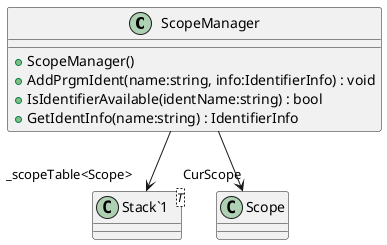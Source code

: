 @startuml
class ScopeManager {
    + ScopeManager()
    + AddPrgmIdent(name:string, info:IdentifierInfo) : void
    + IsIdentifierAvailable(identName:string) : bool
    + GetIdentInfo(name:string) : IdentifierInfo
}
class "Stack`1"<T> {
}
ScopeManager --> "_scopeTable<Scope>" "Stack`1"
ScopeManager --> "CurScope" Scope
@enduml
